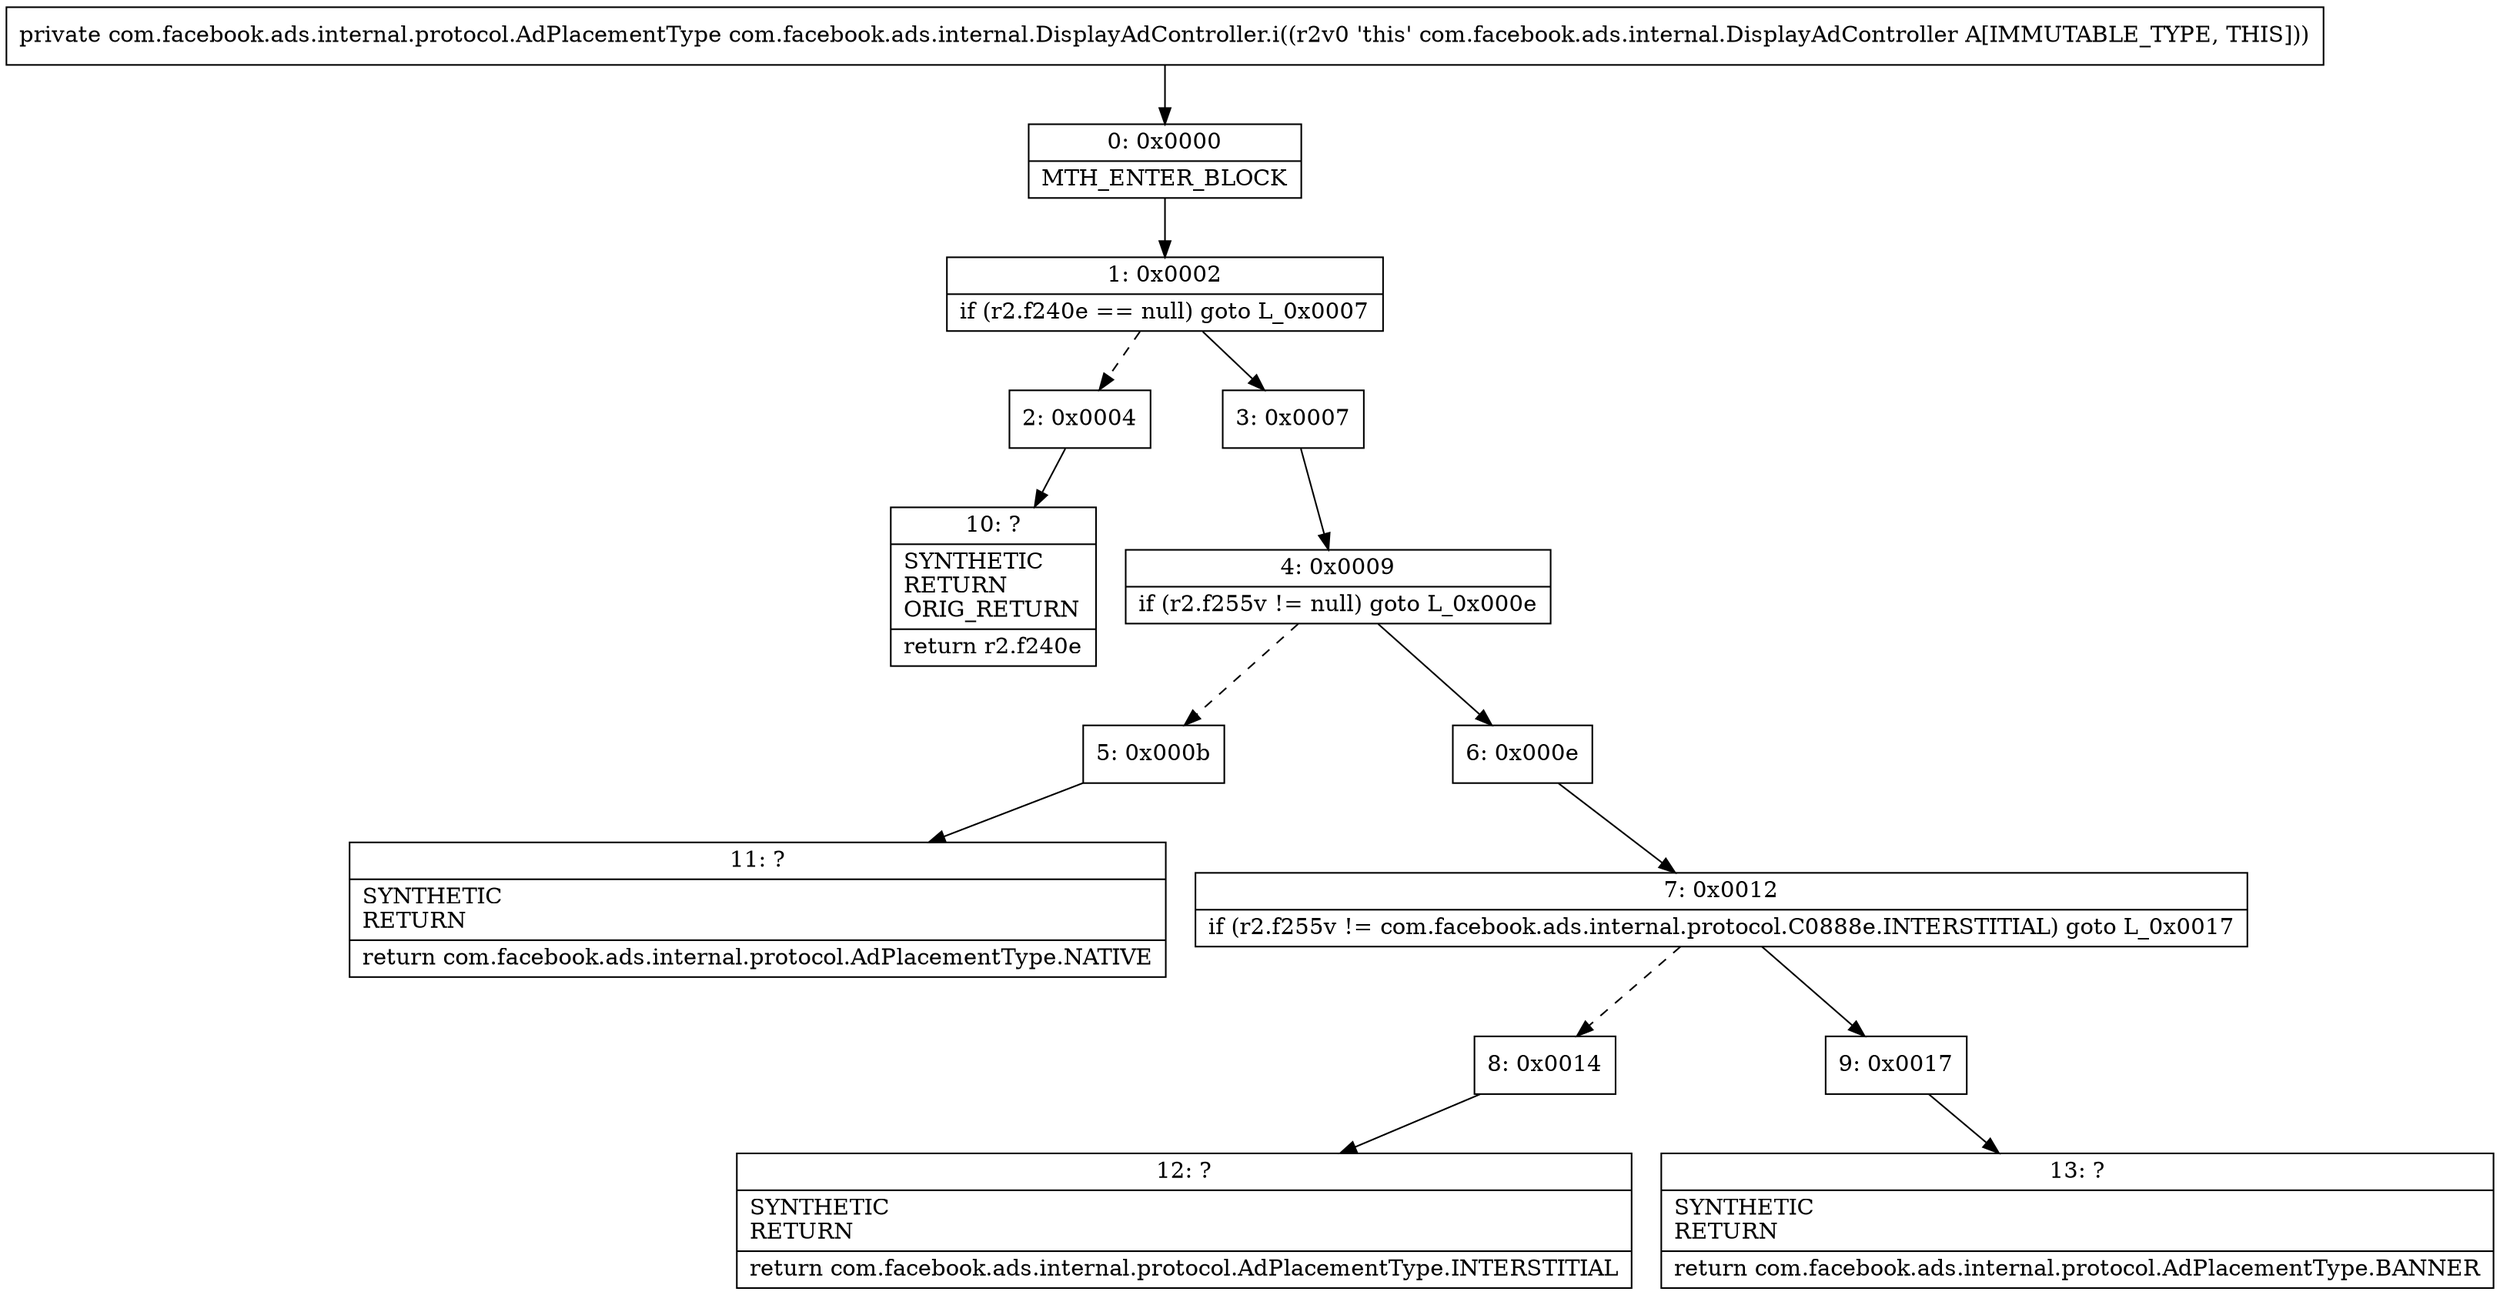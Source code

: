 digraph "CFG forcom.facebook.ads.internal.DisplayAdController.i()Lcom\/facebook\/ads\/internal\/protocol\/AdPlacementType;" {
Node_0 [shape=record,label="{0\:\ 0x0000|MTH_ENTER_BLOCK\l}"];
Node_1 [shape=record,label="{1\:\ 0x0002|if (r2.f240e == null) goto L_0x0007\l}"];
Node_2 [shape=record,label="{2\:\ 0x0004}"];
Node_3 [shape=record,label="{3\:\ 0x0007}"];
Node_4 [shape=record,label="{4\:\ 0x0009|if (r2.f255v != null) goto L_0x000e\l}"];
Node_5 [shape=record,label="{5\:\ 0x000b}"];
Node_6 [shape=record,label="{6\:\ 0x000e}"];
Node_7 [shape=record,label="{7\:\ 0x0012|if (r2.f255v != com.facebook.ads.internal.protocol.C0888e.INTERSTITIAL) goto L_0x0017\l}"];
Node_8 [shape=record,label="{8\:\ 0x0014}"];
Node_9 [shape=record,label="{9\:\ 0x0017}"];
Node_10 [shape=record,label="{10\:\ ?|SYNTHETIC\lRETURN\lORIG_RETURN\l|return r2.f240e\l}"];
Node_11 [shape=record,label="{11\:\ ?|SYNTHETIC\lRETURN\l|return com.facebook.ads.internal.protocol.AdPlacementType.NATIVE\l}"];
Node_12 [shape=record,label="{12\:\ ?|SYNTHETIC\lRETURN\l|return com.facebook.ads.internal.protocol.AdPlacementType.INTERSTITIAL\l}"];
Node_13 [shape=record,label="{13\:\ ?|SYNTHETIC\lRETURN\l|return com.facebook.ads.internal.protocol.AdPlacementType.BANNER\l}"];
MethodNode[shape=record,label="{private com.facebook.ads.internal.protocol.AdPlacementType com.facebook.ads.internal.DisplayAdController.i((r2v0 'this' com.facebook.ads.internal.DisplayAdController A[IMMUTABLE_TYPE, THIS])) }"];
MethodNode -> Node_0;
Node_0 -> Node_1;
Node_1 -> Node_2[style=dashed];
Node_1 -> Node_3;
Node_2 -> Node_10;
Node_3 -> Node_4;
Node_4 -> Node_5[style=dashed];
Node_4 -> Node_6;
Node_5 -> Node_11;
Node_6 -> Node_7;
Node_7 -> Node_8[style=dashed];
Node_7 -> Node_9;
Node_8 -> Node_12;
Node_9 -> Node_13;
}

